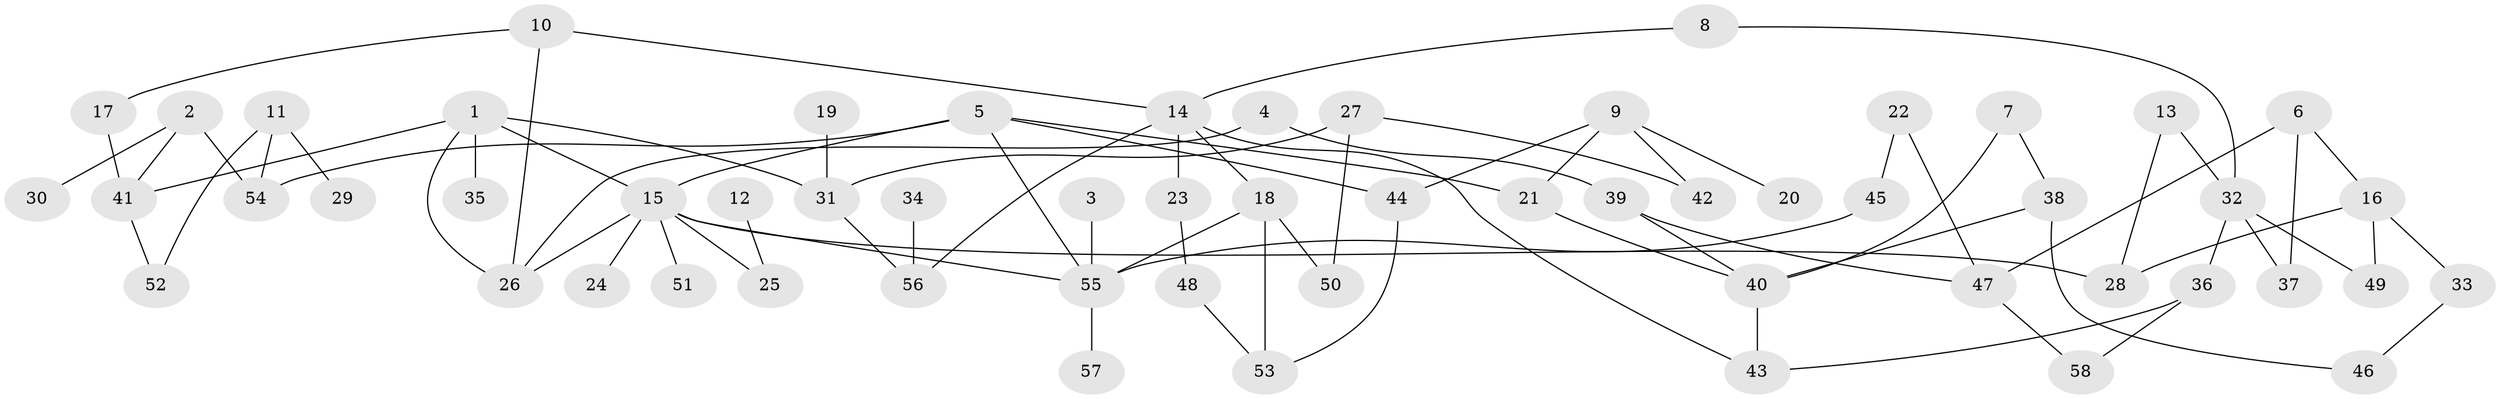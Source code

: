 // Generated by graph-tools (version 1.1) at 2025/33/03/09/25 02:33:31]
// undirected, 58 vertices, 80 edges
graph export_dot {
graph [start="1"]
  node [color=gray90,style=filled];
  1;
  2;
  3;
  4;
  5;
  6;
  7;
  8;
  9;
  10;
  11;
  12;
  13;
  14;
  15;
  16;
  17;
  18;
  19;
  20;
  21;
  22;
  23;
  24;
  25;
  26;
  27;
  28;
  29;
  30;
  31;
  32;
  33;
  34;
  35;
  36;
  37;
  38;
  39;
  40;
  41;
  42;
  43;
  44;
  45;
  46;
  47;
  48;
  49;
  50;
  51;
  52;
  53;
  54;
  55;
  56;
  57;
  58;
  1 -- 15;
  1 -- 26;
  1 -- 31;
  1 -- 35;
  1 -- 41;
  2 -- 30;
  2 -- 41;
  2 -- 54;
  3 -- 55;
  4 -- 26;
  4 -- 39;
  5 -- 15;
  5 -- 21;
  5 -- 44;
  5 -- 54;
  5 -- 55;
  6 -- 16;
  6 -- 37;
  6 -- 47;
  7 -- 38;
  7 -- 40;
  8 -- 14;
  8 -- 32;
  9 -- 20;
  9 -- 21;
  9 -- 42;
  9 -- 44;
  10 -- 14;
  10 -- 17;
  10 -- 26;
  11 -- 29;
  11 -- 52;
  11 -- 54;
  12 -- 25;
  13 -- 28;
  13 -- 32;
  14 -- 18;
  14 -- 23;
  14 -- 43;
  14 -- 56;
  15 -- 24;
  15 -- 25;
  15 -- 26;
  15 -- 28;
  15 -- 51;
  15 -- 55;
  16 -- 28;
  16 -- 33;
  16 -- 49;
  17 -- 41;
  18 -- 50;
  18 -- 53;
  18 -- 55;
  19 -- 31;
  21 -- 40;
  22 -- 45;
  22 -- 47;
  23 -- 48;
  27 -- 31;
  27 -- 42;
  27 -- 50;
  31 -- 56;
  32 -- 36;
  32 -- 37;
  32 -- 49;
  33 -- 46;
  34 -- 56;
  36 -- 43;
  36 -- 58;
  38 -- 40;
  38 -- 46;
  39 -- 40;
  39 -- 47;
  40 -- 43;
  41 -- 52;
  44 -- 53;
  45 -- 55;
  47 -- 58;
  48 -- 53;
  55 -- 57;
}
